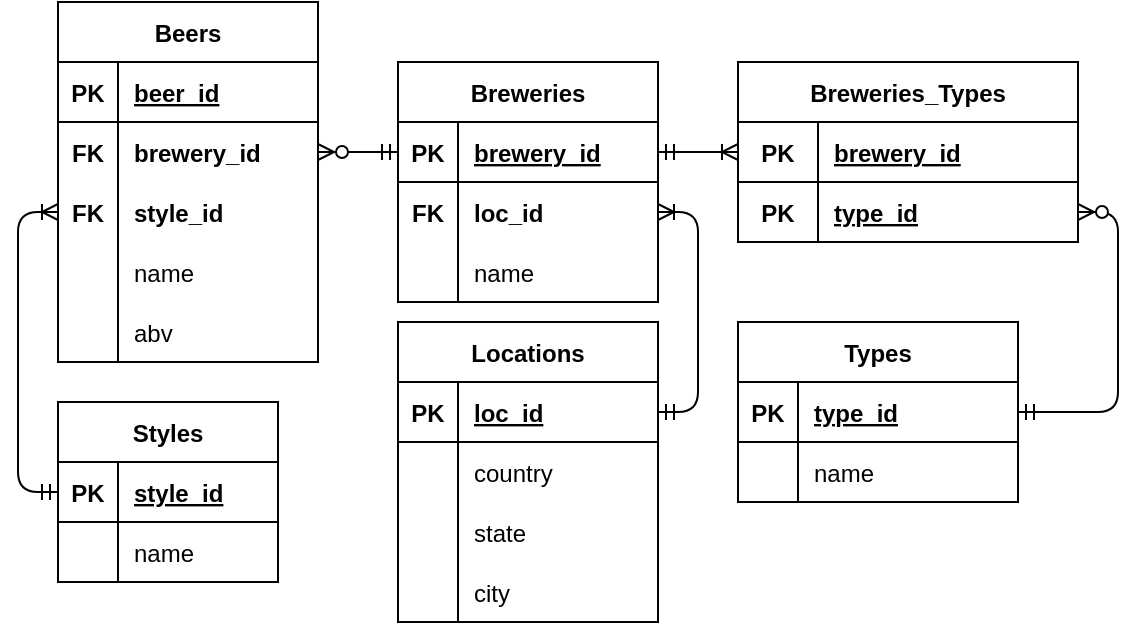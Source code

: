 <mxfile version="16.1.0" type="google"><diagram id="R2lEEEUBdFMjLlhIrx00" name="Page-1"><mxGraphModel dx="1146" dy="526" grid="1" gridSize="10" guides="1" tooltips="1" connect="1" arrows="1" fold="1" page="1" pageScale="1" pageWidth="850" pageHeight="1100" background="none" math="0" shadow="0" extFonts="Permanent Marker^https://fonts.googleapis.com/css?family=Permanent+Marker"><root><mxCell id="0"/><mxCell id="1" parent="0"/><mxCell id="zpPjPwBtcPb1WZDrXBLN-1" value="Beers" style="shape=table;startSize=30;container=1;collapsible=1;childLayout=tableLayout;fixedRows=1;rowLines=0;fontStyle=1;align=center;resizeLast=1;rounded=0;" parent="1" vertex="1"><mxGeometry x="130" y="60" width="130" height="180" as="geometry"><mxRectangle x="170" y="50" width="60" height="30" as="alternateBounds"/></mxGeometry></mxCell><mxCell id="zpPjPwBtcPb1WZDrXBLN-2" value="" style="shape=partialRectangle;collapsible=0;dropTarget=0;pointerEvents=0;fillColor=none;top=0;left=0;bottom=1;right=0;points=[[0,0.5],[1,0.5]];portConstraint=eastwest;rounded=0;" parent="zpPjPwBtcPb1WZDrXBLN-1" vertex="1"><mxGeometry y="30" width="130" height="30" as="geometry"/></mxCell><mxCell id="zpPjPwBtcPb1WZDrXBLN-3" value="PK" style="shape=partialRectangle;connectable=0;fillColor=none;top=0;left=0;bottom=0;right=0;fontStyle=1;overflow=hidden;rounded=0;" parent="zpPjPwBtcPb1WZDrXBLN-2" vertex="1"><mxGeometry width="30" height="30" as="geometry"><mxRectangle width="30" height="30" as="alternateBounds"/></mxGeometry></mxCell><mxCell id="zpPjPwBtcPb1WZDrXBLN-4" value="beer_id" style="shape=partialRectangle;connectable=0;fillColor=none;top=0;left=0;bottom=0;right=0;align=left;spacingLeft=6;fontStyle=5;overflow=hidden;rounded=0;" parent="zpPjPwBtcPb1WZDrXBLN-2" vertex="1"><mxGeometry x="30" width="100" height="30" as="geometry"><mxRectangle width="100" height="30" as="alternateBounds"/></mxGeometry></mxCell><mxCell id="hjAqg0TPvbrcPCEGpPC1-28" value="" style="shape=partialRectangle;collapsible=0;dropTarget=0;pointerEvents=0;fillColor=none;top=0;left=0;bottom=0;right=0;points=[[0,0.5],[1,0.5]];portConstraint=eastwest;rounded=0;" parent="zpPjPwBtcPb1WZDrXBLN-1" vertex="1"><mxGeometry y="60" width="130" height="30" as="geometry"/></mxCell><mxCell id="hjAqg0TPvbrcPCEGpPC1-29" value="FK" style="shape=partialRectangle;connectable=0;fillColor=none;top=0;left=0;bottom=0;right=0;editable=1;overflow=hidden;rounded=0;fontStyle=1" parent="hjAqg0TPvbrcPCEGpPC1-28" vertex="1"><mxGeometry width="30" height="30" as="geometry"><mxRectangle width="30" height="30" as="alternateBounds"/></mxGeometry></mxCell><mxCell id="hjAqg0TPvbrcPCEGpPC1-30" value="brewery_id" style="shape=partialRectangle;connectable=0;fillColor=none;top=0;left=0;bottom=0;right=0;align=left;spacingLeft=6;overflow=hidden;rounded=0;fontStyle=1" parent="hjAqg0TPvbrcPCEGpPC1-28" vertex="1"><mxGeometry x="30" width="100" height="30" as="geometry"><mxRectangle width="100" height="30" as="alternateBounds"/></mxGeometry></mxCell><mxCell id="hjAqg0TPvbrcPCEGpPC1-32" value="" style="shape=partialRectangle;collapsible=0;dropTarget=0;pointerEvents=0;fillColor=none;top=0;left=0;bottom=0;right=0;points=[[0,0.5],[1,0.5]];portConstraint=eastwest;rounded=0;" parent="zpPjPwBtcPb1WZDrXBLN-1" vertex="1"><mxGeometry y="90" width="130" height="30" as="geometry"/></mxCell><mxCell id="hjAqg0TPvbrcPCEGpPC1-33" value="FK" style="shape=partialRectangle;connectable=0;fillColor=none;top=0;left=0;bottom=0;right=0;fontStyle=1;overflow=hidden;rounded=0;" parent="hjAqg0TPvbrcPCEGpPC1-32" vertex="1"><mxGeometry width="30" height="30" as="geometry"><mxRectangle width="30" height="30" as="alternateBounds"/></mxGeometry></mxCell><mxCell id="hjAqg0TPvbrcPCEGpPC1-34" value="style_id" style="shape=partialRectangle;connectable=0;fillColor=none;top=0;left=0;bottom=0;right=0;align=left;spacingLeft=6;fontStyle=1;overflow=hidden;rounded=0;" parent="hjAqg0TPvbrcPCEGpPC1-32" vertex="1"><mxGeometry x="30" width="100" height="30" as="geometry"><mxRectangle width="100" height="30" as="alternateBounds"/></mxGeometry></mxCell><mxCell id="zpPjPwBtcPb1WZDrXBLN-5" value="" style="shape=partialRectangle;collapsible=0;dropTarget=0;pointerEvents=0;fillColor=none;top=0;left=0;bottom=0;right=0;points=[[0,0.5],[1,0.5]];portConstraint=eastwest;rounded=0;" parent="zpPjPwBtcPb1WZDrXBLN-1" vertex="1"><mxGeometry y="120" width="130" height="30" as="geometry"/></mxCell><mxCell id="zpPjPwBtcPb1WZDrXBLN-6" value="" style="shape=partialRectangle;connectable=0;fillColor=none;top=0;left=0;bottom=0;right=0;editable=1;overflow=hidden;rounded=0;" parent="zpPjPwBtcPb1WZDrXBLN-5" vertex="1"><mxGeometry width="30" height="30" as="geometry"><mxRectangle width="30" height="30" as="alternateBounds"/></mxGeometry></mxCell><mxCell id="zpPjPwBtcPb1WZDrXBLN-7" value="name" style="shape=partialRectangle;connectable=0;fillColor=none;top=0;left=0;bottom=0;right=0;align=left;spacingLeft=6;overflow=hidden;rounded=0;" parent="zpPjPwBtcPb1WZDrXBLN-5" vertex="1"><mxGeometry x="30" width="100" height="30" as="geometry"><mxRectangle width="100" height="30" as="alternateBounds"/></mxGeometry></mxCell><mxCell id="zpPjPwBtcPb1WZDrXBLN-38" value="" style="shape=partialRectangle;collapsible=0;dropTarget=0;pointerEvents=0;fillColor=none;top=0;left=0;bottom=0;right=0;points=[[0,0.5],[1,0.5]];portConstraint=eastwest;rounded=0;" parent="zpPjPwBtcPb1WZDrXBLN-1" vertex="1"><mxGeometry y="150" width="130" height="30" as="geometry"/></mxCell><mxCell id="zpPjPwBtcPb1WZDrXBLN-39" value="" style="shape=partialRectangle;connectable=0;fillColor=none;top=0;left=0;bottom=0;right=0;fontStyle=0;overflow=hidden;rounded=0;" parent="zpPjPwBtcPb1WZDrXBLN-38" vertex="1"><mxGeometry width="30" height="30" as="geometry"><mxRectangle width="30" height="30" as="alternateBounds"/></mxGeometry></mxCell><mxCell id="zpPjPwBtcPb1WZDrXBLN-40" value="abv" style="shape=partialRectangle;connectable=0;fillColor=none;top=0;left=0;bottom=0;right=0;align=left;spacingLeft=6;fontStyle=0;overflow=hidden;rounded=0;" parent="zpPjPwBtcPb1WZDrXBLN-38" vertex="1"><mxGeometry x="30" width="100" height="30" as="geometry"><mxRectangle width="100" height="30" as="alternateBounds"/></mxGeometry></mxCell><mxCell id="zpPjPwBtcPb1WZDrXBLN-41" value="Styles" style="shape=table;startSize=30;container=1;collapsible=1;childLayout=tableLayout;fixedRows=1;rowLines=0;fontStyle=1;align=center;resizeLast=1;rounded=0;" parent="1" vertex="1"><mxGeometry x="130" y="260" width="110" height="90" as="geometry"><mxRectangle x="30" y="140" width="70" height="30" as="alternateBounds"/></mxGeometry></mxCell><mxCell id="zpPjPwBtcPb1WZDrXBLN-42" value="" style="shape=partialRectangle;collapsible=0;dropTarget=0;pointerEvents=0;fillColor=none;top=0;left=0;bottom=1;right=0;points=[[0,0.5],[1,0.5]];portConstraint=eastwest;rounded=0;" parent="zpPjPwBtcPb1WZDrXBLN-41" vertex="1"><mxGeometry y="30" width="110" height="30" as="geometry"/></mxCell><mxCell id="zpPjPwBtcPb1WZDrXBLN-43" value="PK" style="shape=partialRectangle;connectable=0;fillColor=none;top=0;left=0;bottom=0;right=0;fontStyle=1;overflow=hidden;rounded=0;" parent="zpPjPwBtcPb1WZDrXBLN-42" vertex="1"><mxGeometry width="30" height="30" as="geometry"><mxRectangle width="30" height="30" as="alternateBounds"/></mxGeometry></mxCell><mxCell id="zpPjPwBtcPb1WZDrXBLN-44" value="style_id" style="shape=partialRectangle;connectable=0;fillColor=none;top=0;left=0;bottom=0;right=0;align=left;spacingLeft=6;fontStyle=5;overflow=hidden;rounded=0;" parent="zpPjPwBtcPb1WZDrXBLN-42" vertex="1"><mxGeometry x="30" width="80" height="30" as="geometry"><mxRectangle width="80" height="30" as="alternateBounds"/></mxGeometry></mxCell><mxCell id="zpPjPwBtcPb1WZDrXBLN-54" value="" style="shape=partialRectangle;collapsible=0;dropTarget=0;pointerEvents=0;fillColor=none;top=0;left=0;bottom=0;right=0;points=[[0,0.5],[1,0.5]];portConstraint=eastwest;rounded=0;" parent="zpPjPwBtcPb1WZDrXBLN-41" vertex="1"><mxGeometry y="60" width="110" height="30" as="geometry"/></mxCell><mxCell id="zpPjPwBtcPb1WZDrXBLN-55" value="" style="shape=partialRectangle;connectable=0;fillColor=none;top=0;left=0;bottom=0;right=0;fontStyle=0;overflow=hidden;rounded=0;" parent="zpPjPwBtcPb1WZDrXBLN-54" vertex="1"><mxGeometry width="30" height="30" as="geometry"><mxRectangle width="30" height="30" as="alternateBounds"/></mxGeometry></mxCell><mxCell id="zpPjPwBtcPb1WZDrXBLN-56" value="name" style="shape=partialRectangle;connectable=0;fillColor=none;top=0;left=0;bottom=0;right=0;align=left;spacingLeft=6;fontStyle=0;overflow=hidden;rounded=0;" parent="zpPjPwBtcPb1WZDrXBLN-54" vertex="1"><mxGeometry x="30" width="80" height="30" as="geometry"><mxRectangle width="80" height="30" as="alternateBounds"/></mxGeometry></mxCell><mxCell id="zpPjPwBtcPb1WZDrXBLN-61" value="Breweries" style="shape=table;startSize=30;container=1;collapsible=1;childLayout=tableLayout;fixedRows=1;rowLines=0;fontStyle=1;align=center;resizeLast=1;rounded=0;" parent="1" vertex="1"><mxGeometry x="300" y="90" width="130" height="120" as="geometry"><mxRectangle x="425" y="90" width="90" height="30" as="alternateBounds"/></mxGeometry></mxCell><mxCell id="zpPjPwBtcPb1WZDrXBLN-62" value="" style="shape=partialRectangle;collapsible=0;dropTarget=0;pointerEvents=0;fillColor=none;top=0;left=0;bottom=1;right=0;points=[[0,0.5],[1,0.5]];portConstraint=eastwest;rounded=0;" parent="zpPjPwBtcPb1WZDrXBLN-61" vertex="1"><mxGeometry y="30" width="130" height="30" as="geometry"/></mxCell><mxCell id="zpPjPwBtcPb1WZDrXBLN-63" value="PK" style="shape=partialRectangle;connectable=0;fillColor=none;top=0;left=0;bottom=0;right=0;fontStyle=1;overflow=hidden;rounded=0;" parent="zpPjPwBtcPb1WZDrXBLN-62" vertex="1"><mxGeometry width="30" height="30" as="geometry"><mxRectangle width="30" height="30" as="alternateBounds"/></mxGeometry></mxCell><mxCell id="zpPjPwBtcPb1WZDrXBLN-64" value="brewery_id" style="shape=partialRectangle;connectable=0;fillColor=none;top=0;left=0;bottom=0;right=0;align=left;spacingLeft=6;fontStyle=5;overflow=hidden;rounded=0;" parent="zpPjPwBtcPb1WZDrXBLN-62" vertex="1"><mxGeometry x="30" width="100" height="30" as="geometry"><mxRectangle width="100" height="30" as="alternateBounds"/></mxGeometry></mxCell><mxCell id="1ihx4pQZZUu98iMaGn7P-76" value="" style="shape=partialRectangle;collapsible=0;dropTarget=0;pointerEvents=0;fillColor=none;top=0;left=0;bottom=0;right=0;points=[[0,0.5],[1,0.5]];portConstraint=eastwest;" vertex="1" parent="zpPjPwBtcPb1WZDrXBLN-61"><mxGeometry y="60" width="130" height="30" as="geometry"/></mxCell><mxCell id="1ihx4pQZZUu98iMaGn7P-77" value="FK" style="shape=partialRectangle;connectable=0;fillColor=none;top=0;left=0;bottom=0;right=0;fontStyle=1;overflow=hidden;" vertex="1" parent="1ihx4pQZZUu98iMaGn7P-76"><mxGeometry width="30" height="30" as="geometry"><mxRectangle width="30" height="30" as="alternateBounds"/></mxGeometry></mxCell><mxCell id="1ihx4pQZZUu98iMaGn7P-78" value="loc_id" style="shape=partialRectangle;connectable=0;fillColor=none;top=0;left=0;bottom=0;right=0;align=left;spacingLeft=6;fontStyle=1;overflow=hidden;" vertex="1" parent="1ihx4pQZZUu98iMaGn7P-76"><mxGeometry x="30" width="100" height="30" as="geometry"><mxRectangle width="100" height="30" as="alternateBounds"/></mxGeometry></mxCell><mxCell id="zpPjPwBtcPb1WZDrXBLN-86" value="" style="shape=partialRectangle;collapsible=0;dropTarget=0;pointerEvents=0;fillColor=none;top=0;left=0;bottom=0;right=0;points=[[0,0.5],[1,0.5]];portConstraint=eastwest;rounded=0;" parent="zpPjPwBtcPb1WZDrXBLN-61" vertex="1"><mxGeometry y="90" width="130" height="30" as="geometry"/></mxCell><mxCell id="zpPjPwBtcPb1WZDrXBLN-87" value="" style="shape=partialRectangle;connectable=0;fillColor=none;top=0;left=0;bottom=0;right=0;editable=1;overflow=hidden;rounded=0;" parent="zpPjPwBtcPb1WZDrXBLN-86" vertex="1"><mxGeometry width="30" height="30" as="geometry"><mxRectangle width="30" height="30" as="alternateBounds"/></mxGeometry></mxCell><mxCell id="zpPjPwBtcPb1WZDrXBLN-88" value="name" style="shape=partialRectangle;connectable=0;fillColor=none;top=0;left=0;bottom=0;right=0;align=left;spacingLeft=6;overflow=hidden;rounded=0;" parent="zpPjPwBtcPb1WZDrXBLN-86" vertex="1"><mxGeometry x="30" width="100" height="30" as="geometry"><mxRectangle width="100" height="30" as="alternateBounds"/></mxGeometry></mxCell><mxCell id="zpPjPwBtcPb1WZDrXBLN-112" value="Breweries_Types" style="shape=table;startSize=30;container=1;collapsible=1;childLayout=tableLayout;fixedRows=1;rowLines=0;fontStyle=1;align=center;resizeLast=1;rounded=0;" parent="1" vertex="1"><mxGeometry x="470" y="90" width="170" height="90" as="geometry"><mxRectangle x="650" y="80" width="130" height="30" as="alternateBounds"/></mxGeometry></mxCell><mxCell id="zpPjPwBtcPb1WZDrXBLN-113" value="" style="shape=partialRectangle;collapsible=0;dropTarget=0;pointerEvents=0;fillColor=none;top=0;left=0;bottom=1;right=0;points=[[0,0.5],[1,0.5]];portConstraint=eastwest;rounded=0;" parent="zpPjPwBtcPb1WZDrXBLN-112" vertex="1"><mxGeometry y="30" width="170" height="30" as="geometry"/></mxCell><mxCell id="zpPjPwBtcPb1WZDrXBLN-114" value="PK" style="shape=partialRectangle;connectable=0;fillColor=none;top=0;left=0;bottom=0;right=0;fontStyle=1;overflow=hidden;rounded=0;" parent="zpPjPwBtcPb1WZDrXBLN-113" vertex="1"><mxGeometry width="40" height="30" as="geometry"><mxRectangle width="40" height="30" as="alternateBounds"/></mxGeometry></mxCell><mxCell id="zpPjPwBtcPb1WZDrXBLN-115" value="brewery_id" style="shape=partialRectangle;connectable=0;fillColor=none;top=0;left=0;bottom=0;right=0;align=left;spacingLeft=6;fontStyle=5;overflow=hidden;rounded=0;" parent="zpPjPwBtcPb1WZDrXBLN-113" vertex="1"><mxGeometry x="40" width="130" height="30" as="geometry"><mxRectangle width="130" height="30" as="alternateBounds"/></mxGeometry></mxCell><mxCell id="zpPjPwBtcPb1WZDrXBLN-116" value="" style="shape=partialRectangle;collapsible=0;dropTarget=0;pointerEvents=0;fillColor=none;top=0;left=0;bottom=0;right=0;points=[[0,0.5],[1,0.5]];portConstraint=eastwest;rounded=0;" parent="zpPjPwBtcPb1WZDrXBLN-112" vertex="1"><mxGeometry y="60" width="170" height="30" as="geometry"/></mxCell><mxCell id="zpPjPwBtcPb1WZDrXBLN-117" value="PK" style="shape=partialRectangle;connectable=0;fillColor=none;top=0;left=0;bottom=0;right=0;fontStyle=1;overflow=hidden;rounded=0;" parent="zpPjPwBtcPb1WZDrXBLN-116" vertex="1"><mxGeometry width="40" height="30" as="geometry"><mxRectangle width="40" height="30" as="alternateBounds"/></mxGeometry></mxCell><mxCell id="zpPjPwBtcPb1WZDrXBLN-118" value="type_id" style="shape=partialRectangle;connectable=0;fillColor=none;top=0;left=0;bottom=0;right=0;align=left;spacingLeft=6;fontStyle=5;overflow=hidden;rounded=0;" parent="zpPjPwBtcPb1WZDrXBLN-116" vertex="1"><mxGeometry x="40" width="130" height="30" as="geometry"><mxRectangle width="130" height="30" as="alternateBounds"/></mxGeometry></mxCell><mxCell id="zpPjPwBtcPb1WZDrXBLN-128" value="Types" style="shape=table;startSize=30;container=1;collapsible=1;childLayout=tableLayout;fixedRows=1;rowLines=0;fontStyle=1;align=center;resizeLast=1;rounded=0;" parent="1" vertex="1"><mxGeometry x="470" y="220" width="140" height="90" as="geometry"><mxRectangle x="620" y="230" width="100" height="30" as="alternateBounds"/></mxGeometry></mxCell><mxCell id="zpPjPwBtcPb1WZDrXBLN-129" value="" style="shape=partialRectangle;collapsible=0;dropTarget=0;pointerEvents=0;fillColor=none;top=0;left=0;bottom=1;right=0;points=[[0,0.5],[1,0.5]];portConstraint=eastwest;rounded=0;" parent="zpPjPwBtcPb1WZDrXBLN-128" vertex="1"><mxGeometry y="30" width="140" height="30" as="geometry"/></mxCell><mxCell id="zpPjPwBtcPb1WZDrXBLN-130" value="PK" style="shape=partialRectangle;connectable=0;fillColor=none;top=0;left=0;bottom=0;right=0;fontStyle=1;overflow=hidden;rounded=0;" parent="zpPjPwBtcPb1WZDrXBLN-129" vertex="1"><mxGeometry width="30" height="30" as="geometry"><mxRectangle width="30" height="30" as="alternateBounds"/></mxGeometry></mxCell><mxCell id="zpPjPwBtcPb1WZDrXBLN-131" value="type_id" style="shape=partialRectangle;connectable=0;fillColor=none;top=0;left=0;bottom=0;right=0;align=left;spacingLeft=6;fontStyle=5;overflow=hidden;rounded=0;" parent="zpPjPwBtcPb1WZDrXBLN-129" vertex="1"><mxGeometry x="30" width="110" height="30" as="geometry"><mxRectangle width="110" height="30" as="alternateBounds"/></mxGeometry></mxCell><mxCell id="zpPjPwBtcPb1WZDrXBLN-132" value="" style="shape=partialRectangle;collapsible=0;dropTarget=0;pointerEvents=0;fillColor=none;top=0;left=0;bottom=0;right=0;points=[[0,0.5],[1,0.5]];portConstraint=eastwest;rounded=0;" parent="zpPjPwBtcPb1WZDrXBLN-128" vertex="1"><mxGeometry y="60" width="140" height="30" as="geometry"/></mxCell><mxCell id="zpPjPwBtcPb1WZDrXBLN-133" value="" style="shape=partialRectangle;connectable=0;fillColor=none;top=0;left=0;bottom=0;right=0;fontStyle=0;overflow=hidden;rounded=0;" parent="zpPjPwBtcPb1WZDrXBLN-132" vertex="1"><mxGeometry width="30" height="30" as="geometry"><mxRectangle width="30" height="30" as="alternateBounds"/></mxGeometry></mxCell><mxCell id="zpPjPwBtcPb1WZDrXBLN-134" value="name" style="shape=partialRectangle;connectable=0;fillColor=none;top=0;left=0;bottom=0;right=0;align=left;spacingLeft=6;fontStyle=0;overflow=hidden;rounded=0;" parent="zpPjPwBtcPb1WZDrXBLN-132" vertex="1"><mxGeometry x="30" width="110" height="30" as="geometry"><mxRectangle width="110" height="30" as="alternateBounds"/></mxGeometry></mxCell><mxCell id="hjAqg0TPvbrcPCEGpPC1-2" value="Locations" style="shape=table;startSize=30;container=1;collapsible=1;childLayout=tableLayout;fixedRows=1;rowLines=0;fontStyle=1;align=center;resizeLast=1;rounded=0;" parent="1" vertex="1"><mxGeometry x="300" y="220" width="130" height="150" as="geometry"><mxRectangle x="220" y="310" width="90" height="30" as="alternateBounds"/></mxGeometry></mxCell><mxCell id="hjAqg0TPvbrcPCEGpPC1-3" value="" style="shape=partialRectangle;collapsible=0;dropTarget=0;pointerEvents=0;fillColor=none;top=0;left=0;bottom=1;right=0;points=[[0,0.5],[1,0.5]];portConstraint=eastwest;rounded=0;" parent="hjAqg0TPvbrcPCEGpPC1-2" vertex="1"><mxGeometry y="30" width="130" height="30" as="geometry"/></mxCell><mxCell id="hjAqg0TPvbrcPCEGpPC1-4" value="PK" style="shape=partialRectangle;connectable=0;fillColor=none;top=0;left=0;bottom=0;right=0;fontStyle=1;overflow=hidden;rounded=0;" parent="hjAqg0TPvbrcPCEGpPC1-3" vertex="1"><mxGeometry width="30" height="30" as="geometry"><mxRectangle width="30" height="30" as="alternateBounds"/></mxGeometry></mxCell><mxCell id="hjAqg0TPvbrcPCEGpPC1-5" value="loc_id" style="shape=partialRectangle;connectable=0;fillColor=none;top=0;left=0;bottom=0;right=0;align=left;spacingLeft=6;fontStyle=5;overflow=hidden;rounded=0;" parent="hjAqg0TPvbrcPCEGpPC1-3" vertex="1"><mxGeometry x="30" width="100" height="30" as="geometry"><mxRectangle width="100" height="30" as="alternateBounds"/></mxGeometry></mxCell><mxCell id="hjAqg0TPvbrcPCEGpPC1-6" value="" style="shape=partialRectangle;collapsible=0;dropTarget=0;pointerEvents=0;fillColor=none;top=0;left=0;bottom=0;right=0;points=[[0,0.5],[1,0.5]];portConstraint=eastwest;rounded=0;" parent="hjAqg0TPvbrcPCEGpPC1-2" vertex="1"><mxGeometry y="60" width="130" height="30" as="geometry"/></mxCell><mxCell id="hjAqg0TPvbrcPCEGpPC1-7" value="" style="shape=partialRectangle;connectable=0;fillColor=none;top=0;left=0;bottom=0;right=0;fontStyle=0;overflow=hidden;rounded=0;" parent="hjAqg0TPvbrcPCEGpPC1-6" vertex="1"><mxGeometry width="30" height="30" as="geometry"><mxRectangle width="30" height="30" as="alternateBounds"/></mxGeometry></mxCell><mxCell id="hjAqg0TPvbrcPCEGpPC1-8" value="country" style="shape=partialRectangle;connectable=0;fillColor=none;top=0;left=0;bottom=0;right=0;align=left;spacingLeft=6;fontStyle=0;overflow=hidden;rounded=0;" parent="hjAqg0TPvbrcPCEGpPC1-6" vertex="1"><mxGeometry x="30" width="100" height="30" as="geometry"><mxRectangle width="100" height="30" as="alternateBounds"/></mxGeometry></mxCell><mxCell id="hjAqg0TPvbrcPCEGpPC1-10" value="" style="shape=partialRectangle;collapsible=0;dropTarget=0;pointerEvents=0;fillColor=none;top=0;left=0;bottom=0;right=0;points=[[0,0.5],[1,0.5]];portConstraint=eastwest;rounded=0;" parent="hjAqg0TPvbrcPCEGpPC1-2" vertex="1"><mxGeometry y="90" width="130" height="30" as="geometry"/></mxCell><mxCell id="hjAqg0TPvbrcPCEGpPC1-11" value="" style="shape=partialRectangle;connectable=0;fillColor=none;top=0;left=0;bottom=0;right=0;editable=1;overflow=hidden;rounded=0;" parent="hjAqg0TPvbrcPCEGpPC1-10" vertex="1"><mxGeometry width="30" height="30" as="geometry"><mxRectangle width="30" height="30" as="alternateBounds"/></mxGeometry></mxCell><mxCell id="hjAqg0TPvbrcPCEGpPC1-12" value="state" style="shape=partialRectangle;connectable=0;fillColor=none;top=0;left=0;bottom=0;right=0;align=left;spacingLeft=6;overflow=hidden;rounded=0;" parent="hjAqg0TPvbrcPCEGpPC1-10" vertex="1"><mxGeometry x="30" width="100" height="30" as="geometry"><mxRectangle width="100" height="30" as="alternateBounds"/></mxGeometry></mxCell><mxCell id="hjAqg0TPvbrcPCEGpPC1-13" value="" style="shape=partialRectangle;collapsible=0;dropTarget=0;pointerEvents=0;fillColor=none;top=0;left=0;bottom=0;right=0;points=[[0,0.5],[1,0.5]];portConstraint=eastwest;rounded=0;" parent="hjAqg0TPvbrcPCEGpPC1-2" vertex="1"><mxGeometry y="120" width="130" height="30" as="geometry"/></mxCell><mxCell id="hjAqg0TPvbrcPCEGpPC1-14" value="" style="shape=partialRectangle;connectable=0;fillColor=none;top=0;left=0;bottom=0;right=0;editable=1;overflow=hidden;rounded=0;" parent="hjAqg0TPvbrcPCEGpPC1-13" vertex="1"><mxGeometry width="30" height="30" as="geometry"><mxRectangle width="30" height="30" as="alternateBounds"/></mxGeometry></mxCell><mxCell id="hjAqg0TPvbrcPCEGpPC1-15" value="city" style="shape=partialRectangle;connectable=0;fillColor=none;top=0;left=0;bottom=0;right=0;align=left;spacingLeft=6;overflow=hidden;rounded=0;" parent="hjAqg0TPvbrcPCEGpPC1-13" vertex="1"><mxGeometry x="30" width="100" height="30" as="geometry"><mxRectangle width="100" height="30" as="alternateBounds"/></mxGeometry></mxCell><mxCell id="hjAqg0TPvbrcPCEGpPC1-43" value="" style="edgeStyle=elbowEdgeStyle;fontSize=12;html=1;endArrow=ERzeroToMany;startArrow=ERmandOne;exitX=0;exitY=0.5;exitDx=0;exitDy=0;entryX=1;entryY=0.5;entryDx=0;entryDy=0;" parent="1" source="zpPjPwBtcPb1WZDrXBLN-62" target="hjAqg0TPvbrcPCEGpPC1-28" edge="1"><mxGeometry width="100" height="100" relative="1" as="geometry"><mxPoint x="270" y="210" as="sourcePoint"/><mxPoint x="140" y="280" as="targetPoint"/><Array as="points"><mxPoint x="280" y="140"/><mxPoint x="270" y="80"/><mxPoint x="280" y="103"/></Array></mxGeometry></mxCell><mxCell id="hjAqg0TPvbrcPCEGpPC1-57" value="" style="edgeStyle=elbowEdgeStyle;fontSize=12;html=1;endArrow=ERoneToMany;startArrow=ERmandOne;exitX=0;exitY=0.5;exitDx=0;exitDy=0;entryX=0;entryY=0.5;entryDx=0;entryDy=0;" parent="1" source="zpPjPwBtcPb1WZDrXBLN-42" target="hjAqg0TPvbrcPCEGpPC1-32" edge="1"><mxGeometry width="100" height="100" relative="1" as="geometry"><mxPoint x="-19.69" y="230" as="sourcePoint"/><mxPoint x="-19.656" y="170.0" as="targetPoint"/><Array as="points"><mxPoint x="110" y="240"/><mxPoint x="90" y="230"/><mxPoint x="30" y="240"/></Array></mxGeometry></mxCell><mxCell id="hjAqg0TPvbrcPCEGpPC1-63" value="" style="edgeStyle=elbowEdgeStyle;fontSize=12;html=1;endArrow=ERoneToMany;startArrow=ERmandOne;exitX=1;exitY=0.5;exitDx=0;exitDy=0;entryX=0;entryY=0.5;entryDx=0;entryDy=0;" parent="1" source="zpPjPwBtcPb1WZDrXBLN-62" target="zpPjPwBtcPb1WZDrXBLN-113" edge="1"><mxGeometry width="100" height="100" relative="1" as="geometry"><mxPoint x="539.97" y="350.0" as="sourcePoint"/><mxPoint x="540.004" y="190.0" as="targetPoint"/></mxGeometry></mxCell><mxCell id="1ihx4pQZZUu98iMaGn7P-71" value="" style="edgeStyle=elbowEdgeStyle;fontSize=12;html=1;endArrow=ERzeroToMany;startArrow=ERmandOne;exitX=1;exitY=0.5;exitDx=0;exitDy=0;entryX=1;entryY=0.5;entryDx=0;entryDy=0;" edge="1" parent="1" source="zpPjPwBtcPb1WZDrXBLN-129" target="zpPjPwBtcPb1WZDrXBLN-116"><mxGeometry width="100" height="100" relative="1" as="geometry"><mxPoint x="660" y="220" as="sourcePoint"/><mxPoint x="620" y="220" as="targetPoint"/><Array as="points"><mxPoint x="660" y="210"/><mxPoint x="640" y="225"/><mxPoint x="630" y="165"/><mxPoint x="640" y="188"/></Array></mxGeometry></mxCell><mxCell id="1ihx4pQZZUu98iMaGn7P-79" value="" style="edgeStyle=elbowEdgeStyle;fontSize=12;html=1;endArrow=ERoneToMany;startArrow=ERmandOne;exitX=1;exitY=0.5;exitDx=0;exitDy=0;entryX=1;entryY=0.5;entryDx=0;entryDy=0;" edge="1" parent="1" source="hjAqg0TPvbrcPCEGpPC1-3" target="1ihx4pQZZUu98iMaGn7P-76"><mxGeometry width="100" height="100" relative="1" as="geometry"><mxPoint x="440" y="145" as="sourcePoint"/><mxPoint x="480" y="145" as="targetPoint"/><Array as="points"><mxPoint x="450" y="220"/></Array></mxGeometry></mxCell></root></mxGraphModel></diagram></mxfile>